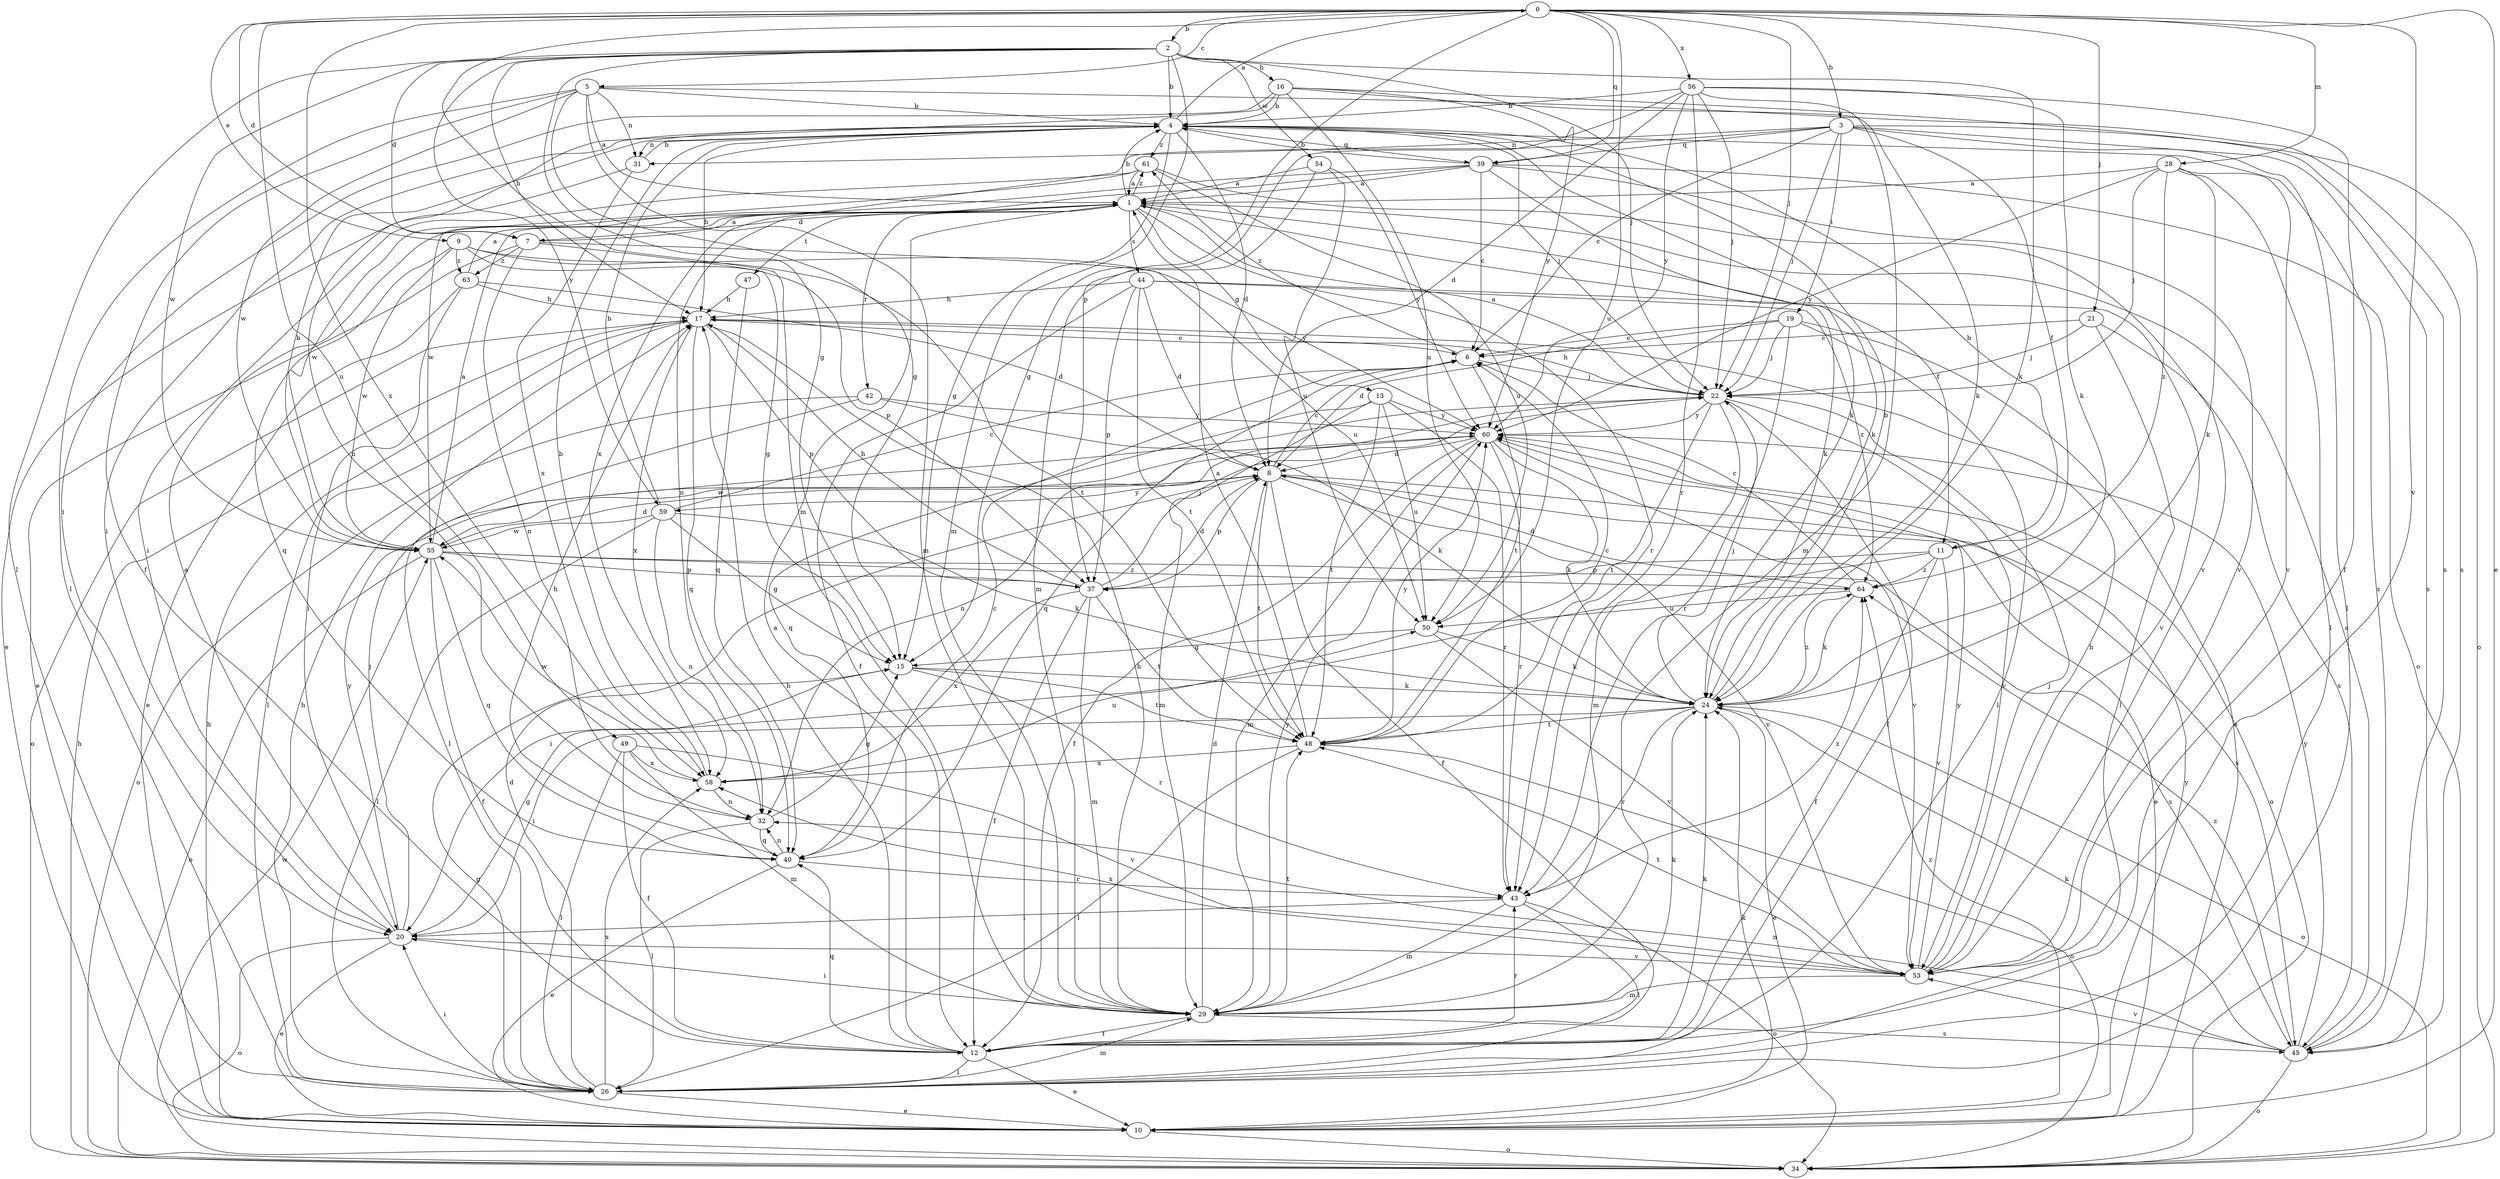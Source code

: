 strict digraph  {
0;
1;
2;
3;
4;
5;
6;
7;
8;
9;
10;
11;
12;
13;
15;
16;
17;
19;
20;
21;
22;
24;
26;
28;
29;
31;
32;
34;
37;
39;
40;
42;
43;
44;
45;
47;
48;
49;
50;
53;
54;
55;
56;
58;
59;
60;
61;
63;
64;
0 -> 2  [label=b];
0 -> 3  [label=b];
0 -> 5  [label=c];
0 -> 7  [label=d];
0 -> 9  [label=e];
0 -> 10  [label=e];
0 -> 21  [label=j];
0 -> 22  [label=j];
0 -> 28  [label=m];
0 -> 29  [label=m];
0 -> 37  [label=p];
0 -> 39  [label=q];
0 -> 49  [label=u];
0 -> 50  [label=u];
0 -> 53  [label=v];
0 -> 56  [label=x];
0 -> 58  [label=x];
1 -> 4  [label=b];
1 -> 7  [label=d];
1 -> 11  [label=f];
1 -> 13  [label=g];
1 -> 24  [label=k];
1 -> 42  [label=r];
1 -> 43  [label=r];
1 -> 44  [label=s];
1 -> 47  [label=t];
1 -> 61  [label=z];
2 -> 4  [label=b];
2 -> 7  [label=d];
2 -> 15  [label=g];
2 -> 16  [label=h];
2 -> 17  [label=h];
2 -> 22  [label=j];
2 -> 24  [label=k];
2 -> 26  [label=l];
2 -> 29  [label=m];
2 -> 54  [label=w];
2 -> 55  [label=w];
2 -> 59  [label=y];
3 -> 6  [label=c];
3 -> 11  [label=f];
3 -> 19  [label=i];
3 -> 22  [label=j];
3 -> 26  [label=l];
3 -> 31  [label=n];
3 -> 34  [label=o];
3 -> 39  [label=q];
3 -> 45  [label=s];
3 -> 58  [label=x];
4 -> 0  [label=a];
4 -> 8  [label=d];
4 -> 15  [label=g];
4 -> 17  [label=h];
4 -> 20  [label=i];
4 -> 22  [label=j];
4 -> 24  [label=k];
4 -> 31  [label=n];
4 -> 39  [label=q];
4 -> 45  [label=s];
4 -> 61  [label=z];
5 -> 1  [label=a];
5 -> 4  [label=b];
5 -> 12  [label=f];
5 -> 15  [label=g];
5 -> 26  [label=l];
5 -> 29  [label=m];
5 -> 31  [label=n];
5 -> 45  [label=s];
5 -> 55  [label=w];
6 -> 22  [label=j];
6 -> 40  [label=q];
6 -> 48  [label=t];
6 -> 61  [label=z];
7 -> 1  [label=a];
7 -> 10  [label=e];
7 -> 15  [label=g];
7 -> 32  [label=n];
7 -> 50  [label=u];
7 -> 63  [label=z];
8 -> 6  [label=c];
8 -> 10  [label=e];
8 -> 12  [label=f];
8 -> 37  [label=p];
8 -> 45  [label=s];
8 -> 48  [label=t];
8 -> 53  [label=v];
8 -> 59  [label=y];
9 -> 37  [label=p];
9 -> 40  [label=q];
9 -> 48  [label=t];
9 -> 55  [label=w];
9 -> 60  [label=y];
9 -> 63  [label=z];
10 -> 17  [label=h];
10 -> 24  [label=k];
10 -> 34  [label=o];
10 -> 60  [label=y];
10 -> 64  [label=z];
11 -> 4  [label=b];
11 -> 12  [label=f];
11 -> 20  [label=i];
11 -> 37  [label=p];
11 -> 53  [label=v];
11 -> 64  [label=z];
12 -> 1  [label=a];
12 -> 10  [label=e];
12 -> 17  [label=h];
12 -> 24  [label=k];
12 -> 26  [label=l];
12 -> 40  [label=q];
12 -> 43  [label=r];
13 -> 29  [label=m];
13 -> 40  [label=q];
13 -> 43  [label=r];
13 -> 48  [label=t];
13 -> 50  [label=u];
13 -> 60  [label=y];
15 -> 24  [label=k];
15 -> 43  [label=r];
15 -> 48  [label=t];
16 -> 4  [label=b];
16 -> 20  [label=i];
16 -> 24  [label=k];
16 -> 32  [label=n];
16 -> 45  [label=s];
16 -> 50  [label=u];
16 -> 60  [label=y];
17 -> 6  [label=c];
17 -> 26  [label=l];
17 -> 34  [label=o];
17 -> 37  [label=p];
17 -> 40  [label=q];
17 -> 58  [label=x];
19 -> 6  [label=c];
19 -> 8  [label=d];
19 -> 10  [label=e];
19 -> 22  [label=j];
19 -> 26  [label=l];
19 -> 43  [label=r];
20 -> 1  [label=a];
20 -> 10  [label=e];
20 -> 15  [label=g];
20 -> 22  [label=j];
20 -> 34  [label=o];
20 -> 53  [label=v];
20 -> 60  [label=y];
21 -> 6  [label=c];
21 -> 22  [label=j];
21 -> 26  [label=l];
21 -> 45  [label=s];
22 -> 1  [label=a];
22 -> 12  [label=f];
22 -> 17  [label=h];
22 -> 29  [label=m];
22 -> 32  [label=n];
22 -> 48  [label=t];
22 -> 53  [label=v];
22 -> 60  [label=y];
24 -> 4  [label=b];
24 -> 10  [label=e];
24 -> 20  [label=i];
24 -> 22  [label=j];
24 -> 34  [label=o];
24 -> 43  [label=r];
24 -> 48  [label=t];
24 -> 64  [label=z];
26 -> 8  [label=d];
26 -> 10  [label=e];
26 -> 15  [label=g];
26 -> 17  [label=h];
26 -> 20  [label=i];
26 -> 29  [label=m];
26 -> 58  [label=x];
28 -> 1  [label=a];
28 -> 22  [label=j];
28 -> 24  [label=k];
28 -> 26  [label=l];
28 -> 53  [label=v];
28 -> 60  [label=y];
28 -> 64  [label=z];
29 -> 8  [label=d];
29 -> 12  [label=f];
29 -> 17  [label=h];
29 -> 20  [label=i];
29 -> 24  [label=k];
29 -> 45  [label=s];
29 -> 48  [label=t];
29 -> 60  [label=y];
31 -> 4  [label=b];
31 -> 10  [label=e];
31 -> 58  [label=x];
32 -> 15  [label=g];
32 -> 26  [label=l];
32 -> 40  [label=q];
34 -> 17  [label=h];
34 -> 55  [label=w];
37 -> 8  [label=d];
37 -> 12  [label=f];
37 -> 17  [label=h];
37 -> 22  [label=j];
37 -> 29  [label=m];
37 -> 48  [label=t];
37 -> 58  [label=x];
39 -> 1  [label=a];
39 -> 4  [label=b];
39 -> 6  [label=c];
39 -> 24  [label=k];
39 -> 32  [label=n];
39 -> 34  [label=o];
39 -> 53  [label=v];
39 -> 55  [label=w];
40 -> 6  [label=c];
40 -> 10  [label=e];
40 -> 17  [label=h];
40 -> 32  [label=n];
40 -> 43  [label=r];
42 -> 24  [label=k];
42 -> 26  [label=l];
42 -> 34  [label=o];
42 -> 60  [label=y];
43 -> 20  [label=i];
43 -> 26  [label=l];
43 -> 29  [label=m];
43 -> 34  [label=o];
43 -> 64  [label=z];
44 -> 8  [label=d];
44 -> 12  [label=f];
44 -> 17  [label=h];
44 -> 37  [label=p];
44 -> 48  [label=t];
44 -> 53  [label=v];
44 -> 64  [label=z];
45 -> 1  [label=a];
45 -> 24  [label=k];
45 -> 32  [label=n];
45 -> 34  [label=o];
45 -> 53  [label=v];
45 -> 60  [label=y];
45 -> 64  [label=z];
47 -> 17  [label=h];
47 -> 40  [label=q];
48 -> 1  [label=a];
48 -> 6  [label=c];
48 -> 26  [label=l];
48 -> 34  [label=o];
48 -> 58  [label=x];
48 -> 60  [label=y];
49 -> 12  [label=f];
49 -> 26  [label=l];
49 -> 29  [label=m];
49 -> 53  [label=v];
49 -> 58  [label=x];
50 -> 15  [label=g];
50 -> 24  [label=k];
50 -> 53  [label=v];
53 -> 17  [label=h];
53 -> 22  [label=j];
53 -> 29  [label=m];
53 -> 48  [label=t];
53 -> 58  [label=x];
53 -> 60  [label=y];
54 -> 1  [label=a];
54 -> 29  [label=m];
54 -> 50  [label=u];
54 -> 60  [label=y];
55 -> 1  [label=a];
55 -> 4  [label=b];
55 -> 8  [label=d];
55 -> 12  [label=f];
55 -> 34  [label=o];
55 -> 37  [label=p];
55 -> 40  [label=q];
55 -> 45  [label=s];
55 -> 64  [label=z];
56 -> 4  [label=b];
56 -> 8  [label=d];
56 -> 12  [label=f];
56 -> 15  [label=g];
56 -> 22  [label=j];
56 -> 24  [label=k];
56 -> 29  [label=m];
56 -> 43  [label=r];
56 -> 60  [label=y];
58 -> 4  [label=b];
58 -> 32  [label=n];
58 -> 50  [label=u];
58 -> 55  [label=w];
59 -> 4  [label=b];
59 -> 6  [label=c];
59 -> 15  [label=g];
59 -> 24  [label=k];
59 -> 26  [label=l];
59 -> 32  [label=n];
59 -> 55  [label=w];
60 -> 8  [label=d];
60 -> 12  [label=f];
60 -> 24  [label=k];
60 -> 29  [label=m];
60 -> 34  [label=o];
60 -> 43  [label=r];
60 -> 53  [label=v];
60 -> 55  [label=w];
61 -> 1  [label=a];
61 -> 20  [label=i];
61 -> 50  [label=u];
61 -> 53  [label=v];
61 -> 55  [label=w];
63 -> 1  [label=a];
63 -> 8  [label=d];
63 -> 10  [label=e];
63 -> 17  [label=h];
63 -> 20  [label=i];
64 -> 6  [label=c];
64 -> 8  [label=d];
64 -> 24  [label=k];
64 -> 50  [label=u];
}
